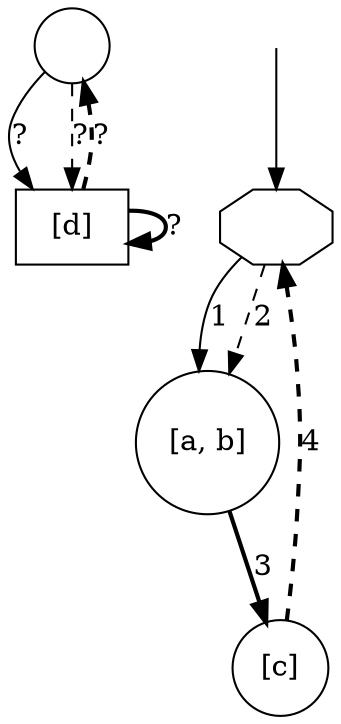 digraph g {

	s0 [shape="circle" label=""];
	s1 [shape="box" label="[d]"];
	s2 [shape="octagon" label=""];
	s3 [shape="circle" label="[a, b]"];
	s4 [shape="circle" label="[c]"];
	s0 -> s1 [style="" label="?"];
	s0 -> s1 [style="dashed" label="?"];
	s1 -> s1 [style="bold" label="?"];
	s1 -> s0 [style="dashed,bold" label="?"];
	s2 -> s3 [style="" label="1"];
	s2 -> s3 [style="dashed" label="2"];
	s3 -> s4 [style="bold" label="3"];
	s4 -> s2 [style="dashed,bold" label="4"];

__start0 [label="" shape="none" width="0" height="0"];
__start0 -> s2;

}
